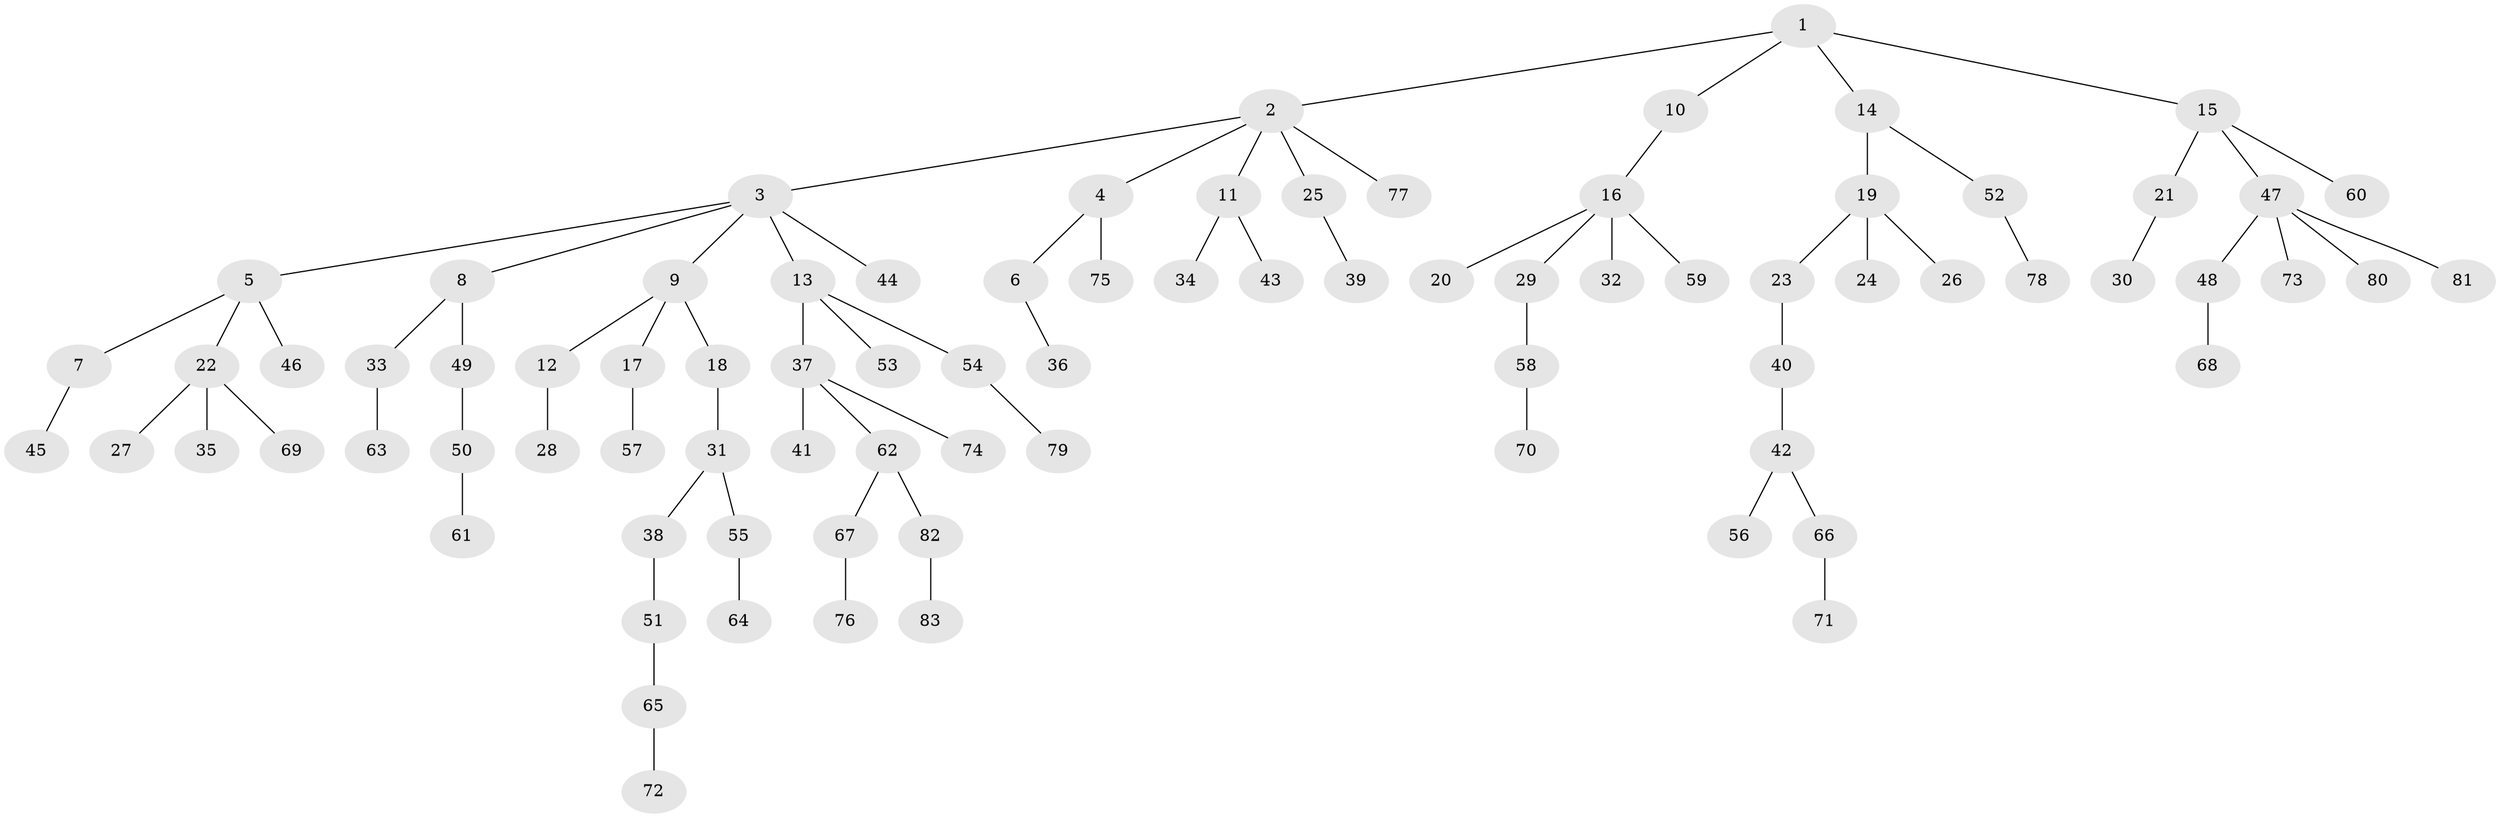 // Generated by graph-tools (version 1.1) at 2025/50/03/09/25 03:50:16]
// undirected, 83 vertices, 82 edges
graph export_dot {
graph [start="1"]
  node [color=gray90,style=filled];
  1;
  2;
  3;
  4;
  5;
  6;
  7;
  8;
  9;
  10;
  11;
  12;
  13;
  14;
  15;
  16;
  17;
  18;
  19;
  20;
  21;
  22;
  23;
  24;
  25;
  26;
  27;
  28;
  29;
  30;
  31;
  32;
  33;
  34;
  35;
  36;
  37;
  38;
  39;
  40;
  41;
  42;
  43;
  44;
  45;
  46;
  47;
  48;
  49;
  50;
  51;
  52;
  53;
  54;
  55;
  56;
  57;
  58;
  59;
  60;
  61;
  62;
  63;
  64;
  65;
  66;
  67;
  68;
  69;
  70;
  71;
  72;
  73;
  74;
  75;
  76;
  77;
  78;
  79;
  80;
  81;
  82;
  83;
  1 -- 2;
  1 -- 10;
  1 -- 14;
  1 -- 15;
  2 -- 3;
  2 -- 4;
  2 -- 11;
  2 -- 25;
  2 -- 77;
  3 -- 5;
  3 -- 8;
  3 -- 9;
  3 -- 13;
  3 -- 44;
  4 -- 6;
  4 -- 75;
  5 -- 7;
  5 -- 22;
  5 -- 46;
  6 -- 36;
  7 -- 45;
  8 -- 33;
  8 -- 49;
  9 -- 12;
  9 -- 17;
  9 -- 18;
  10 -- 16;
  11 -- 34;
  11 -- 43;
  12 -- 28;
  13 -- 37;
  13 -- 53;
  13 -- 54;
  14 -- 19;
  14 -- 52;
  15 -- 21;
  15 -- 47;
  15 -- 60;
  16 -- 20;
  16 -- 29;
  16 -- 32;
  16 -- 59;
  17 -- 57;
  18 -- 31;
  19 -- 23;
  19 -- 24;
  19 -- 26;
  21 -- 30;
  22 -- 27;
  22 -- 35;
  22 -- 69;
  23 -- 40;
  25 -- 39;
  29 -- 58;
  31 -- 38;
  31 -- 55;
  33 -- 63;
  37 -- 41;
  37 -- 62;
  37 -- 74;
  38 -- 51;
  40 -- 42;
  42 -- 56;
  42 -- 66;
  47 -- 48;
  47 -- 73;
  47 -- 80;
  47 -- 81;
  48 -- 68;
  49 -- 50;
  50 -- 61;
  51 -- 65;
  52 -- 78;
  54 -- 79;
  55 -- 64;
  58 -- 70;
  62 -- 67;
  62 -- 82;
  65 -- 72;
  66 -- 71;
  67 -- 76;
  82 -- 83;
}

